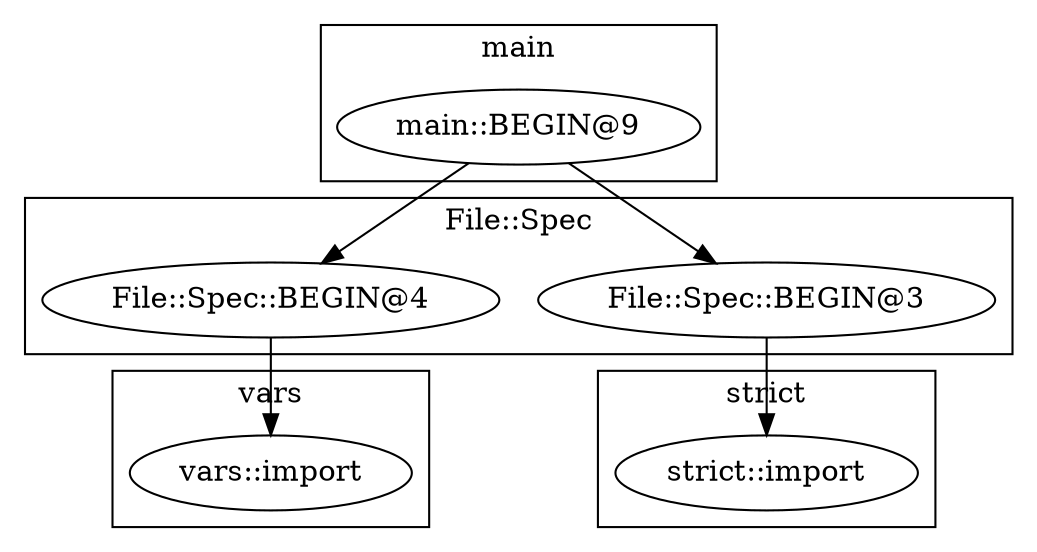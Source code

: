digraph {
graph [overlap=false]
subgraph cluster_File_Spec {
	label="File::Spec";
	"File::Spec::BEGIN@4";
	"File::Spec::BEGIN@3";
}
subgraph cluster_vars {
	label="vars";
	"vars::import";
}
subgraph cluster_main {
	label="main";
	"main::BEGIN@9";
}
subgraph cluster_strict {
	label="strict";
	"strict::import";
}
"File::Spec::BEGIN@4" -> "vars::import";
"main::BEGIN@9" -> "File::Spec::BEGIN@3";
"main::BEGIN@9" -> "File::Spec::BEGIN@4";
"File::Spec::BEGIN@3" -> "strict::import";
}
